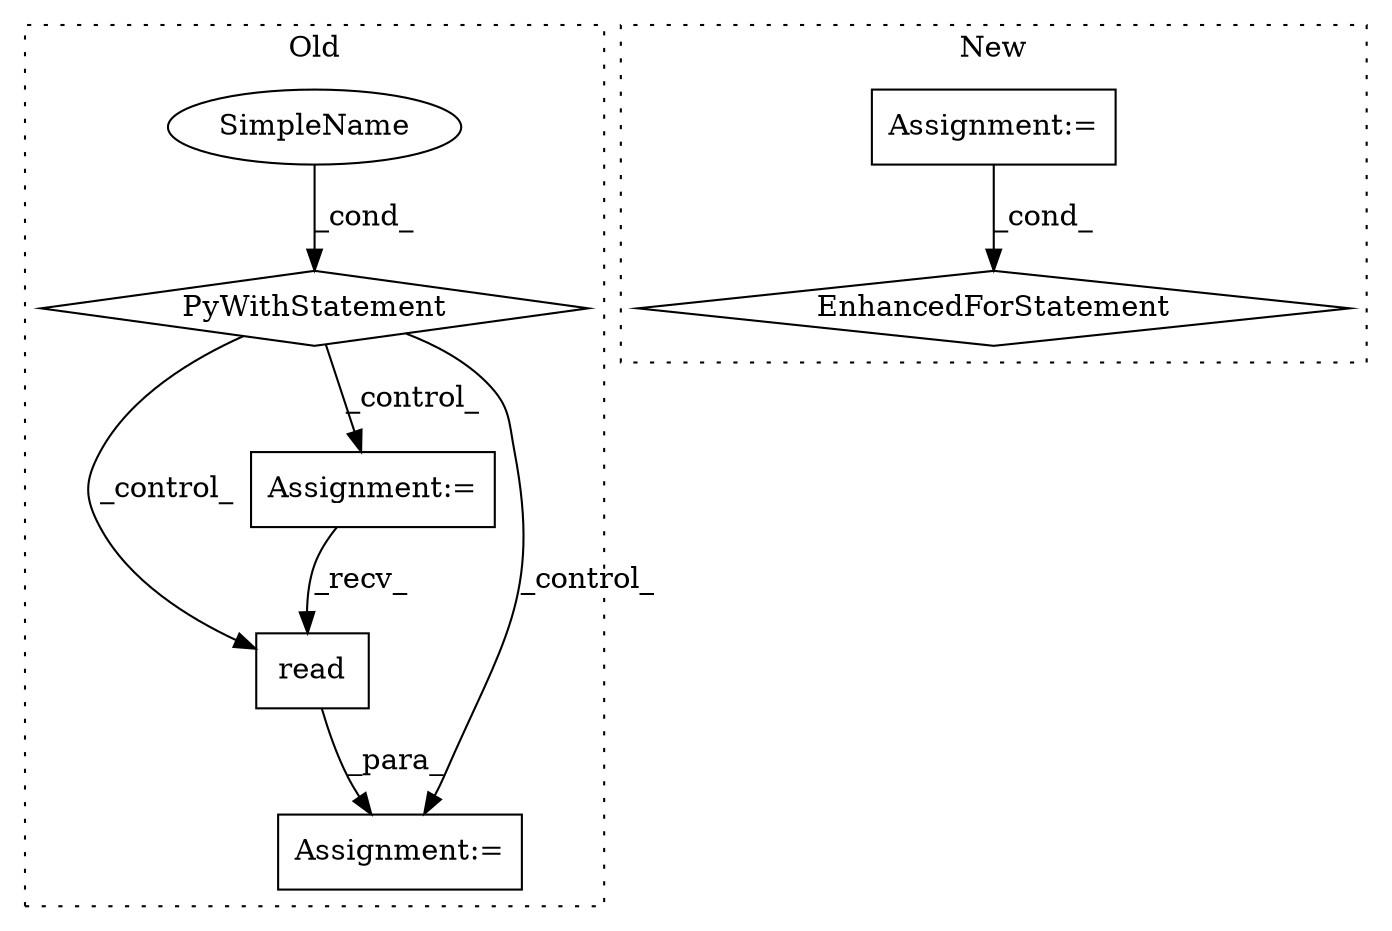 digraph G {
subgraph cluster0 {
1 [label="read" a="32" s="11115" l="6" shape="box"];
4 [label="Assignment:=" a="7" s="11031" l="4" shape="box"];
5 [label="SimpleName" a="42" s="" l="" shape="ellipse"];
6 [label="PyWithStatement" a="104" s="10982,11011" l="10,2" shape="diamond"];
7 [label="Assignment:=" a="7" s="11108" l="2" shape="box"];
label = "Old";
style="dotted";
}
subgraph cluster1 {
2 [label="EnhancedForStatement" a="70" s="11084,11176" l="65,2" shape="diamond"];
3 [label="Assignment:=" a="7" s="11054" l="1" shape="box"];
label = "New";
style="dotted";
}
1 -> 7 [label="_para_"];
3 -> 2 [label="_cond_"];
4 -> 1 [label="_recv_"];
5 -> 6 [label="_cond_"];
6 -> 1 [label="_control_"];
6 -> 7 [label="_control_"];
6 -> 4 [label="_control_"];
}